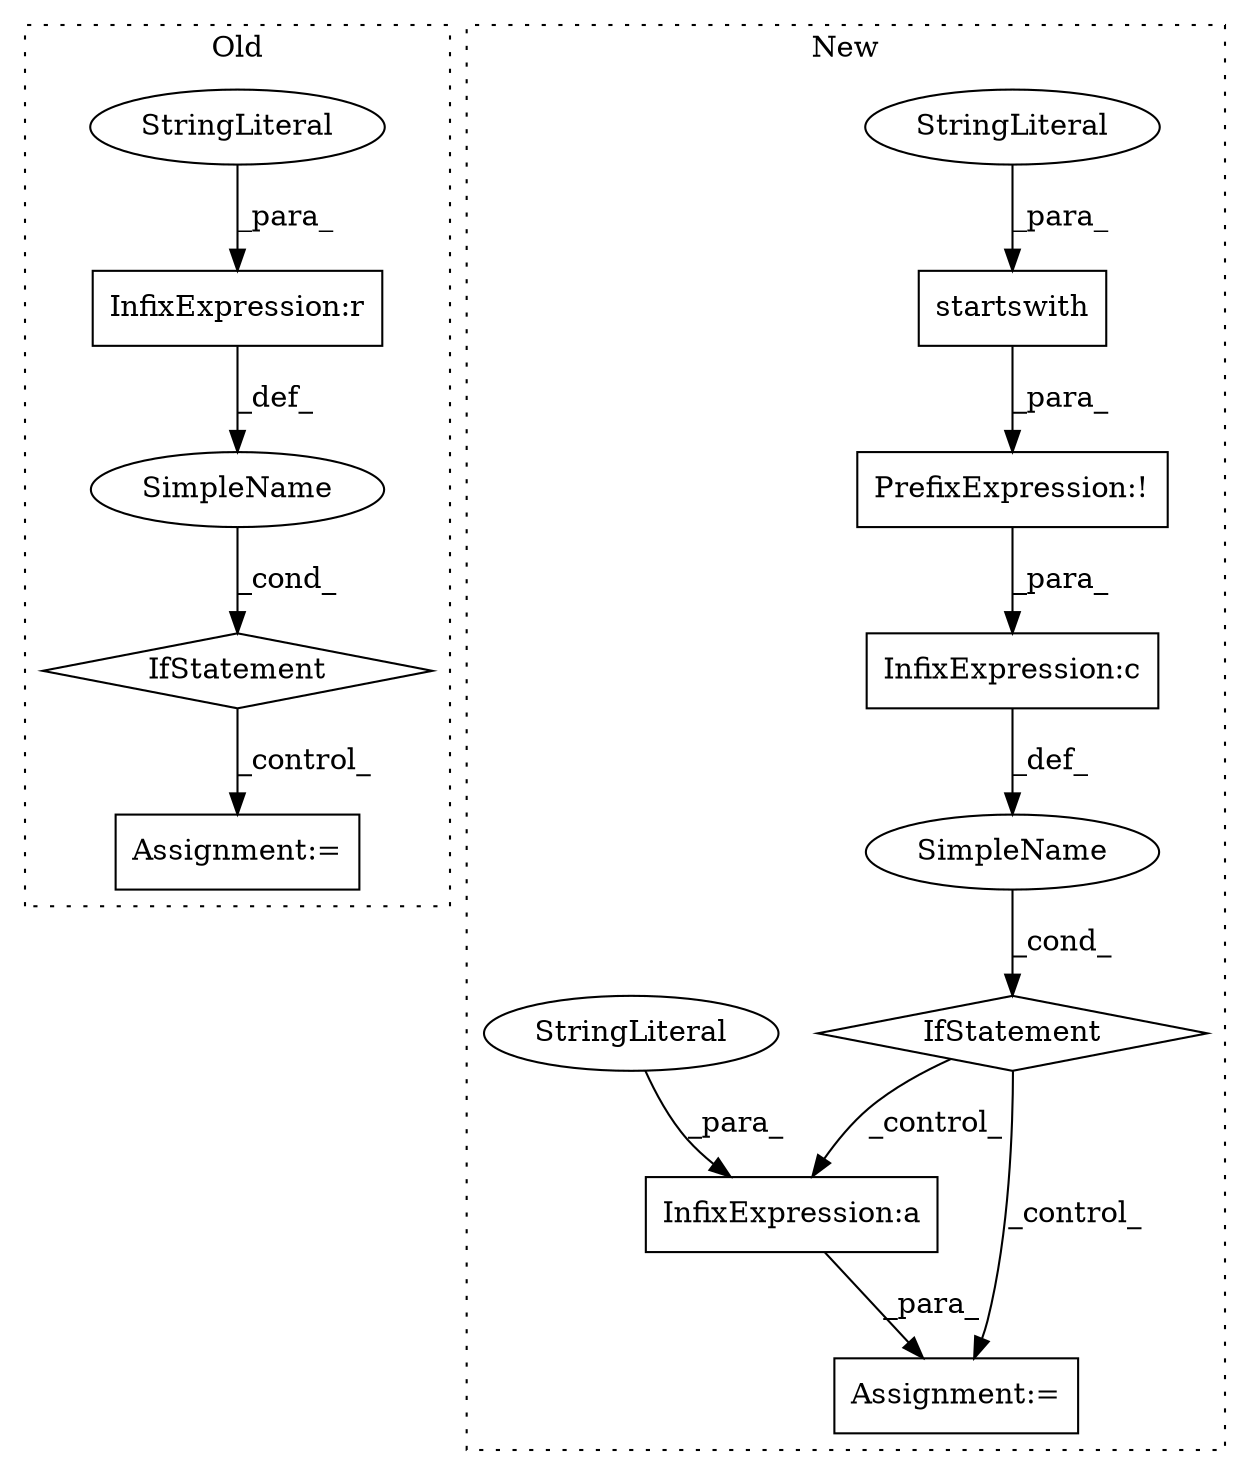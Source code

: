 digraph G {
subgraph cluster0 {
1 [label="IfStatement" a="25" s="2717,2748" l="4,2" shape="diamond"];
7 [label="Assignment:=" a="7" s="2812" l="2" shape="box"];
8 [label="SimpleName" a="42" s="" l="" shape="ellipse"];
9 [label="InfixExpression:r" a="27" s="2740" l="4" shape="box"];
11 [label="StringLiteral" a="45" s="2744" l="3" shape="ellipse"];
label = "Old";
style="dotted";
}
subgraph cluster1 {
2 [label="startswith" a="32" s="629,643" l="11,1" shape="box"];
3 [label="IfStatement" a="25" s="611,644" l="4,2" shape="diamond"];
4 [label="StringLiteral" a="45" s="640" l="3" shape="ellipse"];
5 [label="Assignment:=" a="7" s="939" l="1" shape="box"];
6 [label="SimpleName" a="42" s="" l="" shape="ellipse"];
10 [label="PrefixExpression:!" a="38" s="623" l="1" shape="box"];
12 [label="InfixExpression:a" a="27" s="961" l="3" shape="box"];
13 [label="InfixExpression:c" a="27" s="619" l="4" shape="box"];
14 [label="StringLiteral" a="45" s="964" l="8" shape="ellipse"];
label = "New";
style="dotted";
}
1 -> 7 [label="_control_"];
2 -> 10 [label="_para_"];
3 -> 5 [label="_control_"];
3 -> 12 [label="_control_"];
4 -> 2 [label="_para_"];
6 -> 3 [label="_cond_"];
8 -> 1 [label="_cond_"];
9 -> 8 [label="_def_"];
10 -> 13 [label="_para_"];
11 -> 9 [label="_para_"];
12 -> 5 [label="_para_"];
13 -> 6 [label="_def_"];
14 -> 12 [label="_para_"];
}